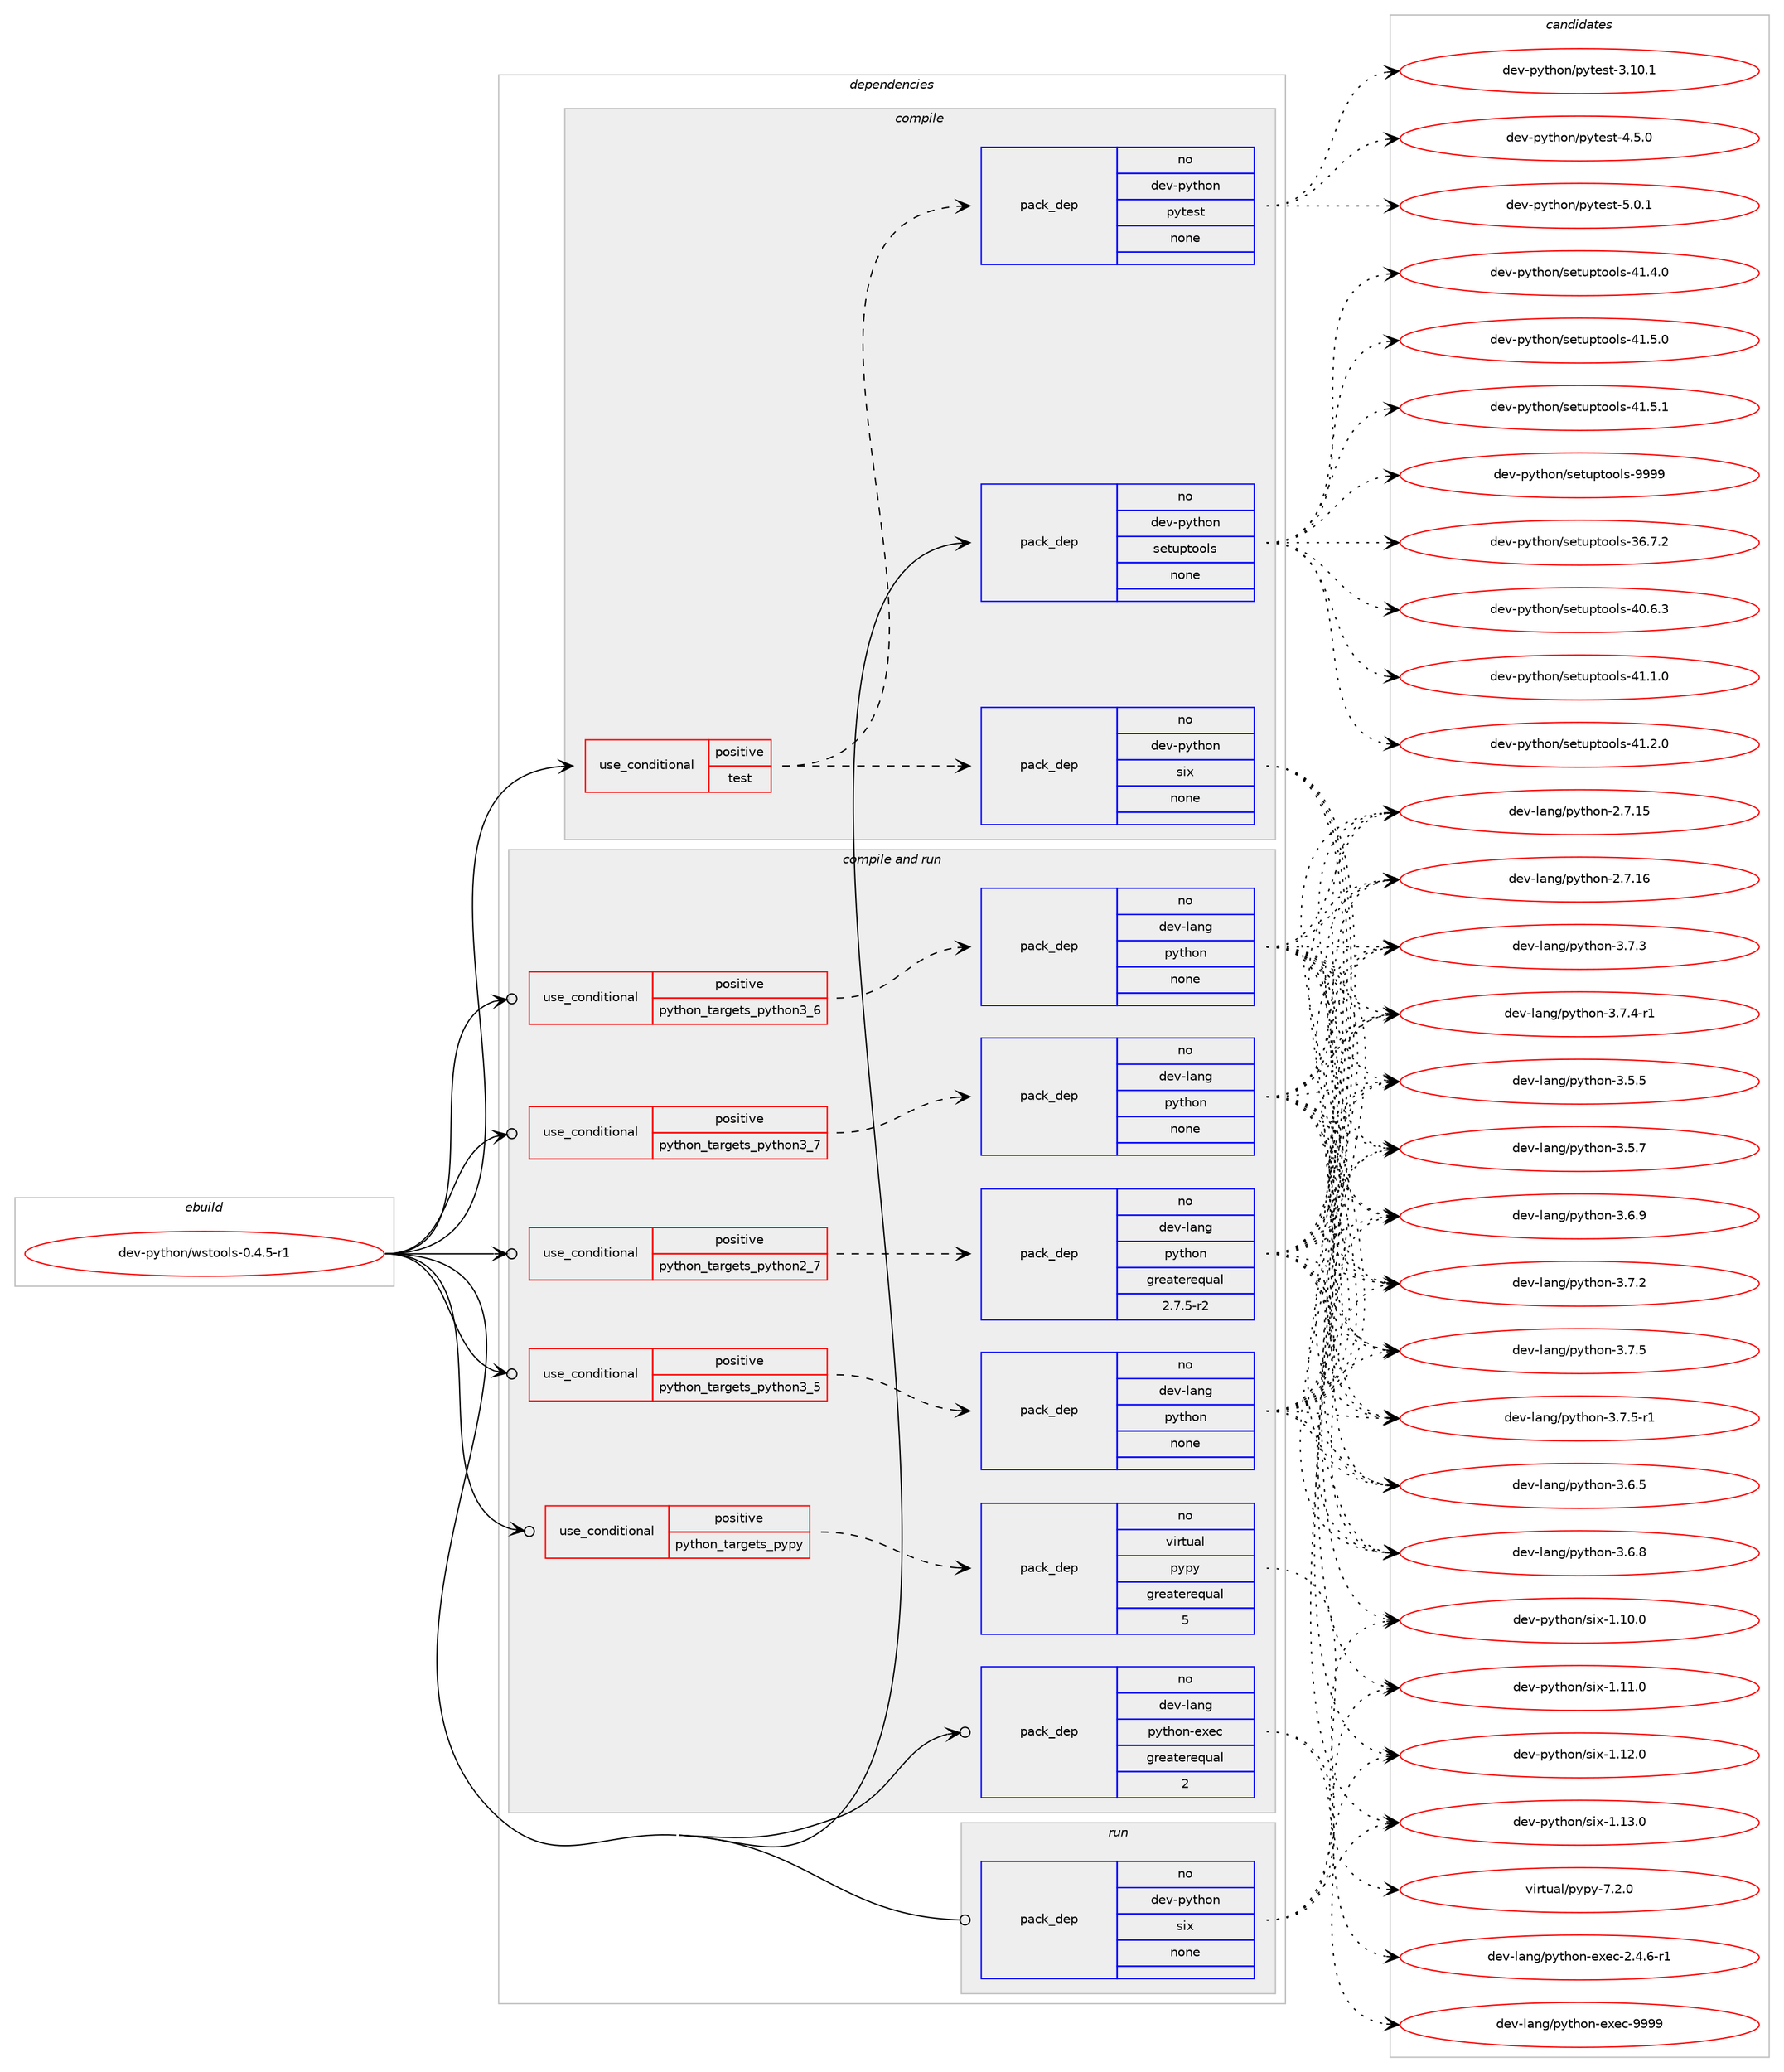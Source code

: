 digraph prolog {

# *************
# Graph options
# *************

newrank=true;
concentrate=true;
compound=true;
graph [rankdir=LR,fontname=Helvetica,fontsize=10,ranksep=1.5];#, ranksep=2.5, nodesep=0.2];
edge  [arrowhead=vee];
node  [fontname=Helvetica,fontsize=10];

# **********
# The ebuild
# **********

subgraph cluster_leftcol {
color=gray;
rank=same;
label=<<i>ebuild</i>>;
id [label="dev-python/wstools-0.4.5-r1", color=red, width=4, href="../dev-python/wstools-0.4.5-r1.svg"];
}

# ****************
# The dependencies
# ****************

subgraph cluster_midcol {
color=gray;
label=<<i>dependencies</i>>;
subgraph cluster_compile {
fillcolor="#eeeeee";
style=filled;
label=<<i>compile</i>>;
subgraph cond151590 {
dependency644311 [label=<<TABLE BORDER="0" CELLBORDER="1" CELLSPACING="0" CELLPADDING="4"><TR><TD ROWSPAN="3" CELLPADDING="10">use_conditional</TD></TR><TR><TD>positive</TD></TR><TR><TD>test</TD></TR></TABLE>>, shape=none, color=red];
subgraph pack480832 {
dependency644312 [label=<<TABLE BORDER="0" CELLBORDER="1" CELLSPACING="0" CELLPADDING="4" WIDTH="220"><TR><TD ROWSPAN="6" CELLPADDING="30">pack_dep</TD></TR><TR><TD WIDTH="110">no</TD></TR><TR><TD>dev-python</TD></TR><TR><TD>six</TD></TR><TR><TD>none</TD></TR><TR><TD></TD></TR></TABLE>>, shape=none, color=blue];
}
dependency644311:e -> dependency644312:w [weight=20,style="dashed",arrowhead="vee"];
subgraph pack480833 {
dependency644313 [label=<<TABLE BORDER="0" CELLBORDER="1" CELLSPACING="0" CELLPADDING="4" WIDTH="220"><TR><TD ROWSPAN="6" CELLPADDING="30">pack_dep</TD></TR><TR><TD WIDTH="110">no</TD></TR><TR><TD>dev-python</TD></TR><TR><TD>pytest</TD></TR><TR><TD>none</TD></TR><TR><TD></TD></TR></TABLE>>, shape=none, color=blue];
}
dependency644311:e -> dependency644313:w [weight=20,style="dashed",arrowhead="vee"];
}
id:e -> dependency644311:w [weight=20,style="solid",arrowhead="vee"];
subgraph pack480834 {
dependency644314 [label=<<TABLE BORDER="0" CELLBORDER="1" CELLSPACING="0" CELLPADDING="4" WIDTH="220"><TR><TD ROWSPAN="6" CELLPADDING="30">pack_dep</TD></TR><TR><TD WIDTH="110">no</TD></TR><TR><TD>dev-python</TD></TR><TR><TD>setuptools</TD></TR><TR><TD>none</TD></TR><TR><TD></TD></TR></TABLE>>, shape=none, color=blue];
}
id:e -> dependency644314:w [weight=20,style="solid",arrowhead="vee"];
}
subgraph cluster_compileandrun {
fillcolor="#eeeeee";
style=filled;
label=<<i>compile and run</i>>;
subgraph cond151591 {
dependency644315 [label=<<TABLE BORDER="0" CELLBORDER="1" CELLSPACING="0" CELLPADDING="4"><TR><TD ROWSPAN="3" CELLPADDING="10">use_conditional</TD></TR><TR><TD>positive</TD></TR><TR><TD>python_targets_pypy</TD></TR></TABLE>>, shape=none, color=red];
subgraph pack480835 {
dependency644316 [label=<<TABLE BORDER="0" CELLBORDER="1" CELLSPACING="0" CELLPADDING="4" WIDTH="220"><TR><TD ROWSPAN="6" CELLPADDING="30">pack_dep</TD></TR><TR><TD WIDTH="110">no</TD></TR><TR><TD>virtual</TD></TR><TR><TD>pypy</TD></TR><TR><TD>greaterequal</TD></TR><TR><TD>5</TD></TR></TABLE>>, shape=none, color=blue];
}
dependency644315:e -> dependency644316:w [weight=20,style="dashed",arrowhead="vee"];
}
id:e -> dependency644315:w [weight=20,style="solid",arrowhead="odotvee"];
subgraph cond151592 {
dependency644317 [label=<<TABLE BORDER="0" CELLBORDER="1" CELLSPACING="0" CELLPADDING="4"><TR><TD ROWSPAN="3" CELLPADDING="10">use_conditional</TD></TR><TR><TD>positive</TD></TR><TR><TD>python_targets_python2_7</TD></TR></TABLE>>, shape=none, color=red];
subgraph pack480836 {
dependency644318 [label=<<TABLE BORDER="0" CELLBORDER="1" CELLSPACING="0" CELLPADDING="4" WIDTH="220"><TR><TD ROWSPAN="6" CELLPADDING="30">pack_dep</TD></TR><TR><TD WIDTH="110">no</TD></TR><TR><TD>dev-lang</TD></TR><TR><TD>python</TD></TR><TR><TD>greaterequal</TD></TR><TR><TD>2.7.5-r2</TD></TR></TABLE>>, shape=none, color=blue];
}
dependency644317:e -> dependency644318:w [weight=20,style="dashed",arrowhead="vee"];
}
id:e -> dependency644317:w [weight=20,style="solid",arrowhead="odotvee"];
subgraph cond151593 {
dependency644319 [label=<<TABLE BORDER="0" CELLBORDER="1" CELLSPACING="0" CELLPADDING="4"><TR><TD ROWSPAN="3" CELLPADDING="10">use_conditional</TD></TR><TR><TD>positive</TD></TR><TR><TD>python_targets_python3_5</TD></TR></TABLE>>, shape=none, color=red];
subgraph pack480837 {
dependency644320 [label=<<TABLE BORDER="0" CELLBORDER="1" CELLSPACING="0" CELLPADDING="4" WIDTH="220"><TR><TD ROWSPAN="6" CELLPADDING="30">pack_dep</TD></TR><TR><TD WIDTH="110">no</TD></TR><TR><TD>dev-lang</TD></TR><TR><TD>python</TD></TR><TR><TD>none</TD></TR><TR><TD></TD></TR></TABLE>>, shape=none, color=blue];
}
dependency644319:e -> dependency644320:w [weight=20,style="dashed",arrowhead="vee"];
}
id:e -> dependency644319:w [weight=20,style="solid",arrowhead="odotvee"];
subgraph cond151594 {
dependency644321 [label=<<TABLE BORDER="0" CELLBORDER="1" CELLSPACING="0" CELLPADDING="4"><TR><TD ROWSPAN="3" CELLPADDING="10">use_conditional</TD></TR><TR><TD>positive</TD></TR><TR><TD>python_targets_python3_6</TD></TR></TABLE>>, shape=none, color=red];
subgraph pack480838 {
dependency644322 [label=<<TABLE BORDER="0" CELLBORDER="1" CELLSPACING="0" CELLPADDING="4" WIDTH="220"><TR><TD ROWSPAN="6" CELLPADDING="30">pack_dep</TD></TR><TR><TD WIDTH="110">no</TD></TR><TR><TD>dev-lang</TD></TR><TR><TD>python</TD></TR><TR><TD>none</TD></TR><TR><TD></TD></TR></TABLE>>, shape=none, color=blue];
}
dependency644321:e -> dependency644322:w [weight=20,style="dashed",arrowhead="vee"];
}
id:e -> dependency644321:w [weight=20,style="solid",arrowhead="odotvee"];
subgraph cond151595 {
dependency644323 [label=<<TABLE BORDER="0" CELLBORDER="1" CELLSPACING="0" CELLPADDING="4"><TR><TD ROWSPAN="3" CELLPADDING="10">use_conditional</TD></TR><TR><TD>positive</TD></TR><TR><TD>python_targets_python3_7</TD></TR></TABLE>>, shape=none, color=red];
subgraph pack480839 {
dependency644324 [label=<<TABLE BORDER="0" CELLBORDER="1" CELLSPACING="0" CELLPADDING="4" WIDTH="220"><TR><TD ROWSPAN="6" CELLPADDING="30">pack_dep</TD></TR><TR><TD WIDTH="110">no</TD></TR><TR><TD>dev-lang</TD></TR><TR><TD>python</TD></TR><TR><TD>none</TD></TR><TR><TD></TD></TR></TABLE>>, shape=none, color=blue];
}
dependency644323:e -> dependency644324:w [weight=20,style="dashed",arrowhead="vee"];
}
id:e -> dependency644323:w [weight=20,style="solid",arrowhead="odotvee"];
subgraph pack480840 {
dependency644325 [label=<<TABLE BORDER="0" CELLBORDER="1" CELLSPACING="0" CELLPADDING="4" WIDTH="220"><TR><TD ROWSPAN="6" CELLPADDING="30">pack_dep</TD></TR><TR><TD WIDTH="110">no</TD></TR><TR><TD>dev-lang</TD></TR><TR><TD>python-exec</TD></TR><TR><TD>greaterequal</TD></TR><TR><TD>2</TD></TR></TABLE>>, shape=none, color=blue];
}
id:e -> dependency644325:w [weight=20,style="solid",arrowhead="odotvee"];
}
subgraph cluster_run {
fillcolor="#eeeeee";
style=filled;
label=<<i>run</i>>;
subgraph pack480841 {
dependency644326 [label=<<TABLE BORDER="0" CELLBORDER="1" CELLSPACING="0" CELLPADDING="4" WIDTH="220"><TR><TD ROWSPAN="6" CELLPADDING="30">pack_dep</TD></TR><TR><TD WIDTH="110">no</TD></TR><TR><TD>dev-python</TD></TR><TR><TD>six</TD></TR><TR><TD>none</TD></TR><TR><TD></TD></TR></TABLE>>, shape=none, color=blue];
}
id:e -> dependency644326:w [weight=20,style="solid",arrowhead="odot"];
}
}

# **************
# The candidates
# **************

subgraph cluster_choices {
rank=same;
color=gray;
label=<<i>candidates</i>>;

subgraph choice480832 {
color=black;
nodesep=1;
choice100101118451121211161041111104711510512045494649484648 [label="dev-python/six-1.10.0", color=red, width=4,href="../dev-python/six-1.10.0.svg"];
choice100101118451121211161041111104711510512045494649494648 [label="dev-python/six-1.11.0", color=red, width=4,href="../dev-python/six-1.11.0.svg"];
choice100101118451121211161041111104711510512045494649504648 [label="dev-python/six-1.12.0", color=red, width=4,href="../dev-python/six-1.12.0.svg"];
choice100101118451121211161041111104711510512045494649514648 [label="dev-python/six-1.13.0", color=red, width=4,href="../dev-python/six-1.13.0.svg"];
dependency644312:e -> choice100101118451121211161041111104711510512045494649484648:w [style=dotted,weight="100"];
dependency644312:e -> choice100101118451121211161041111104711510512045494649494648:w [style=dotted,weight="100"];
dependency644312:e -> choice100101118451121211161041111104711510512045494649504648:w [style=dotted,weight="100"];
dependency644312:e -> choice100101118451121211161041111104711510512045494649514648:w [style=dotted,weight="100"];
}
subgraph choice480833 {
color=black;
nodesep=1;
choice100101118451121211161041111104711212111610111511645514649484649 [label="dev-python/pytest-3.10.1", color=red, width=4,href="../dev-python/pytest-3.10.1.svg"];
choice1001011184511212111610411111047112121116101115116455246534648 [label="dev-python/pytest-4.5.0", color=red, width=4,href="../dev-python/pytest-4.5.0.svg"];
choice1001011184511212111610411111047112121116101115116455346484649 [label="dev-python/pytest-5.0.1", color=red, width=4,href="../dev-python/pytest-5.0.1.svg"];
dependency644313:e -> choice100101118451121211161041111104711212111610111511645514649484649:w [style=dotted,weight="100"];
dependency644313:e -> choice1001011184511212111610411111047112121116101115116455246534648:w [style=dotted,weight="100"];
dependency644313:e -> choice1001011184511212111610411111047112121116101115116455346484649:w [style=dotted,weight="100"];
}
subgraph choice480834 {
color=black;
nodesep=1;
choice100101118451121211161041111104711510111611711211611111110811545515446554650 [label="dev-python/setuptools-36.7.2", color=red, width=4,href="../dev-python/setuptools-36.7.2.svg"];
choice100101118451121211161041111104711510111611711211611111110811545524846544651 [label="dev-python/setuptools-40.6.3", color=red, width=4,href="../dev-python/setuptools-40.6.3.svg"];
choice100101118451121211161041111104711510111611711211611111110811545524946494648 [label="dev-python/setuptools-41.1.0", color=red, width=4,href="../dev-python/setuptools-41.1.0.svg"];
choice100101118451121211161041111104711510111611711211611111110811545524946504648 [label="dev-python/setuptools-41.2.0", color=red, width=4,href="../dev-python/setuptools-41.2.0.svg"];
choice100101118451121211161041111104711510111611711211611111110811545524946524648 [label="dev-python/setuptools-41.4.0", color=red, width=4,href="../dev-python/setuptools-41.4.0.svg"];
choice100101118451121211161041111104711510111611711211611111110811545524946534648 [label="dev-python/setuptools-41.5.0", color=red, width=4,href="../dev-python/setuptools-41.5.0.svg"];
choice100101118451121211161041111104711510111611711211611111110811545524946534649 [label="dev-python/setuptools-41.5.1", color=red, width=4,href="../dev-python/setuptools-41.5.1.svg"];
choice10010111845112121116104111110471151011161171121161111111081154557575757 [label="dev-python/setuptools-9999", color=red, width=4,href="../dev-python/setuptools-9999.svg"];
dependency644314:e -> choice100101118451121211161041111104711510111611711211611111110811545515446554650:w [style=dotted,weight="100"];
dependency644314:e -> choice100101118451121211161041111104711510111611711211611111110811545524846544651:w [style=dotted,weight="100"];
dependency644314:e -> choice100101118451121211161041111104711510111611711211611111110811545524946494648:w [style=dotted,weight="100"];
dependency644314:e -> choice100101118451121211161041111104711510111611711211611111110811545524946504648:w [style=dotted,weight="100"];
dependency644314:e -> choice100101118451121211161041111104711510111611711211611111110811545524946524648:w [style=dotted,weight="100"];
dependency644314:e -> choice100101118451121211161041111104711510111611711211611111110811545524946534648:w [style=dotted,weight="100"];
dependency644314:e -> choice100101118451121211161041111104711510111611711211611111110811545524946534649:w [style=dotted,weight="100"];
dependency644314:e -> choice10010111845112121116104111110471151011161171121161111111081154557575757:w [style=dotted,weight="100"];
}
subgraph choice480835 {
color=black;
nodesep=1;
choice1181051141161179710847112121112121455546504648 [label="virtual/pypy-7.2.0", color=red, width=4,href="../virtual/pypy-7.2.0.svg"];
dependency644316:e -> choice1181051141161179710847112121112121455546504648:w [style=dotted,weight="100"];
}
subgraph choice480836 {
color=black;
nodesep=1;
choice10010111845108971101034711212111610411111045504655464953 [label="dev-lang/python-2.7.15", color=red, width=4,href="../dev-lang/python-2.7.15.svg"];
choice10010111845108971101034711212111610411111045504655464954 [label="dev-lang/python-2.7.16", color=red, width=4,href="../dev-lang/python-2.7.16.svg"];
choice100101118451089711010347112121116104111110455146534653 [label="dev-lang/python-3.5.5", color=red, width=4,href="../dev-lang/python-3.5.5.svg"];
choice100101118451089711010347112121116104111110455146534655 [label="dev-lang/python-3.5.7", color=red, width=4,href="../dev-lang/python-3.5.7.svg"];
choice100101118451089711010347112121116104111110455146544653 [label="dev-lang/python-3.6.5", color=red, width=4,href="../dev-lang/python-3.6.5.svg"];
choice100101118451089711010347112121116104111110455146544656 [label="dev-lang/python-3.6.8", color=red, width=4,href="../dev-lang/python-3.6.8.svg"];
choice100101118451089711010347112121116104111110455146544657 [label="dev-lang/python-3.6.9", color=red, width=4,href="../dev-lang/python-3.6.9.svg"];
choice100101118451089711010347112121116104111110455146554650 [label="dev-lang/python-3.7.2", color=red, width=4,href="../dev-lang/python-3.7.2.svg"];
choice100101118451089711010347112121116104111110455146554651 [label="dev-lang/python-3.7.3", color=red, width=4,href="../dev-lang/python-3.7.3.svg"];
choice1001011184510897110103471121211161041111104551465546524511449 [label="dev-lang/python-3.7.4-r1", color=red, width=4,href="../dev-lang/python-3.7.4-r1.svg"];
choice100101118451089711010347112121116104111110455146554653 [label="dev-lang/python-3.7.5", color=red, width=4,href="../dev-lang/python-3.7.5.svg"];
choice1001011184510897110103471121211161041111104551465546534511449 [label="dev-lang/python-3.7.5-r1", color=red, width=4,href="../dev-lang/python-3.7.5-r1.svg"];
dependency644318:e -> choice10010111845108971101034711212111610411111045504655464953:w [style=dotted,weight="100"];
dependency644318:e -> choice10010111845108971101034711212111610411111045504655464954:w [style=dotted,weight="100"];
dependency644318:e -> choice100101118451089711010347112121116104111110455146534653:w [style=dotted,weight="100"];
dependency644318:e -> choice100101118451089711010347112121116104111110455146534655:w [style=dotted,weight="100"];
dependency644318:e -> choice100101118451089711010347112121116104111110455146544653:w [style=dotted,weight="100"];
dependency644318:e -> choice100101118451089711010347112121116104111110455146544656:w [style=dotted,weight="100"];
dependency644318:e -> choice100101118451089711010347112121116104111110455146544657:w [style=dotted,weight="100"];
dependency644318:e -> choice100101118451089711010347112121116104111110455146554650:w [style=dotted,weight="100"];
dependency644318:e -> choice100101118451089711010347112121116104111110455146554651:w [style=dotted,weight="100"];
dependency644318:e -> choice1001011184510897110103471121211161041111104551465546524511449:w [style=dotted,weight="100"];
dependency644318:e -> choice100101118451089711010347112121116104111110455146554653:w [style=dotted,weight="100"];
dependency644318:e -> choice1001011184510897110103471121211161041111104551465546534511449:w [style=dotted,weight="100"];
}
subgraph choice480837 {
color=black;
nodesep=1;
choice10010111845108971101034711212111610411111045504655464953 [label="dev-lang/python-2.7.15", color=red, width=4,href="../dev-lang/python-2.7.15.svg"];
choice10010111845108971101034711212111610411111045504655464954 [label="dev-lang/python-2.7.16", color=red, width=4,href="../dev-lang/python-2.7.16.svg"];
choice100101118451089711010347112121116104111110455146534653 [label="dev-lang/python-3.5.5", color=red, width=4,href="../dev-lang/python-3.5.5.svg"];
choice100101118451089711010347112121116104111110455146534655 [label="dev-lang/python-3.5.7", color=red, width=4,href="../dev-lang/python-3.5.7.svg"];
choice100101118451089711010347112121116104111110455146544653 [label="dev-lang/python-3.6.5", color=red, width=4,href="../dev-lang/python-3.6.5.svg"];
choice100101118451089711010347112121116104111110455146544656 [label="dev-lang/python-3.6.8", color=red, width=4,href="../dev-lang/python-3.6.8.svg"];
choice100101118451089711010347112121116104111110455146544657 [label="dev-lang/python-3.6.9", color=red, width=4,href="../dev-lang/python-3.6.9.svg"];
choice100101118451089711010347112121116104111110455146554650 [label="dev-lang/python-3.7.2", color=red, width=4,href="../dev-lang/python-3.7.2.svg"];
choice100101118451089711010347112121116104111110455146554651 [label="dev-lang/python-3.7.3", color=red, width=4,href="../dev-lang/python-3.7.3.svg"];
choice1001011184510897110103471121211161041111104551465546524511449 [label="dev-lang/python-3.7.4-r1", color=red, width=4,href="../dev-lang/python-3.7.4-r1.svg"];
choice100101118451089711010347112121116104111110455146554653 [label="dev-lang/python-3.7.5", color=red, width=4,href="../dev-lang/python-3.7.5.svg"];
choice1001011184510897110103471121211161041111104551465546534511449 [label="dev-lang/python-3.7.5-r1", color=red, width=4,href="../dev-lang/python-3.7.5-r1.svg"];
dependency644320:e -> choice10010111845108971101034711212111610411111045504655464953:w [style=dotted,weight="100"];
dependency644320:e -> choice10010111845108971101034711212111610411111045504655464954:w [style=dotted,weight="100"];
dependency644320:e -> choice100101118451089711010347112121116104111110455146534653:w [style=dotted,weight="100"];
dependency644320:e -> choice100101118451089711010347112121116104111110455146534655:w [style=dotted,weight="100"];
dependency644320:e -> choice100101118451089711010347112121116104111110455146544653:w [style=dotted,weight="100"];
dependency644320:e -> choice100101118451089711010347112121116104111110455146544656:w [style=dotted,weight="100"];
dependency644320:e -> choice100101118451089711010347112121116104111110455146544657:w [style=dotted,weight="100"];
dependency644320:e -> choice100101118451089711010347112121116104111110455146554650:w [style=dotted,weight="100"];
dependency644320:e -> choice100101118451089711010347112121116104111110455146554651:w [style=dotted,weight="100"];
dependency644320:e -> choice1001011184510897110103471121211161041111104551465546524511449:w [style=dotted,weight="100"];
dependency644320:e -> choice100101118451089711010347112121116104111110455146554653:w [style=dotted,weight="100"];
dependency644320:e -> choice1001011184510897110103471121211161041111104551465546534511449:w [style=dotted,weight="100"];
}
subgraph choice480838 {
color=black;
nodesep=1;
choice10010111845108971101034711212111610411111045504655464953 [label="dev-lang/python-2.7.15", color=red, width=4,href="../dev-lang/python-2.7.15.svg"];
choice10010111845108971101034711212111610411111045504655464954 [label="dev-lang/python-2.7.16", color=red, width=4,href="../dev-lang/python-2.7.16.svg"];
choice100101118451089711010347112121116104111110455146534653 [label="dev-lang/python-3.5.5", color=red, width=4,href="../dev-lang/python-3.5.5.svg"];
choice100101118451089711010347112121116104111110455146534655 [label="dev-lang/python-3.5.7", color=red, width=4,href="../dev-lang/python-3.5.7.svg"];
choice100101118451089711010347112121116104111110455146544653 [label="dev-lang/python-3.6.5", color=red, width=4,href="../dev-lang/python-3.6.5.svg"];
choice100101118451089711010347112121116104111110455146544656 [label="dev-lang/python-3.6.8", color=red, width=4,href="../dev-lang/python-3.6.8.svg"];
choice100101118451089711010347112121116104111110455146544657 [label="dev-lang/python-3.6.9", color=red, width=4,href="../dev-lang/python-3.6.9.svg"];
choice100101118451089711010347112121116104111110455146554650 [label="dev-lang/python-3.7.2", color=red, width=4,href="../dev-lang/python-3.7.2.svg"];
choice100101118451089711010347112121116104111110455146554651 [label="dev-lang/python-3.7.3", color=red, width=4,href="../dev-lang/python-3.7.3.svg"];
choice1001011184510897110103471121211161041111104551465546524511449 [label="dev-lang/python-3.7.4-r1", color=red, width=4,href="../dev-lang/python-3.7.4-r1.svg"];
choice100101118451089711010347112121116104111110455146554653 [label="dev-lang/python-3.7.5", color=red, width=4,href="../dev-lang/python-3.7.5.svg"];
choice1001011184510897110103471121211161041111104551465546534511449 [label="dev-lang/python-3.7.5-r1", color=red, width=4,href="../dev-lang/python-3.7.5-r1.svg"];
dependency644322:e -> choice10010111845108971101034711212111610411111045504655464953:w [style=dotted,weight="100"];
dependency644322:e -> choice10010111845108971101034711212111610411111045504655464954:w [style=dotted,weight="100"];
dependency644322:e -> choice100101118451089711010347112121116104111110455146534653:w [style=dotted,weight="100"];
dependency644322:e -> choice100101118451089711010347112121116104111110455146534655:w [style=dotted,weight="100"];
dependency644322:e -> choice100101118451089711010347112121116104111110455146544653:w [style=dotted,weight="100"];
dependency644322:e -> choice100101118451089711010347112121116104111110455146544656:w [style=dotted,weight="100"];
dependency644322:e -> choice100101118451089711010347112121116104111110455146544657:w [style=dotted,weight="100"];
dependency644322:e -> choice100101118451089711010347112121116104111110455146554650:w [style=dotted,weight="100"];
dependency644322:e -> choice100101118451089711010347112121116104111110455146554651:w [style=dotted,weight="100"];
dependency644322:e -> choice1001011184510897110103471121211161041111104551465546524511449:w [style=dotted,weight="100"];
dependency644322:e -> choice100101118451089711010347112121116104111110455146554653:w [style=dotted,weight="100"];
dependency644322:e -> choice1001011184510897110103471121211161041111104551465546534511449:w [style=dotted,weight="100"];
}
subgraph choice480839 {
color=black;
nodesep=1;
choice10010111845108971101034711212111610411111045504655464953 [label="dev-lang/python-2.7.15", color=red, width=4,href="../dev-lang/python-2.7.15.svg"];
choice10010111845108971101034711212111610411111045504655464954 [label="dev-lang/python-2.7.16", color=red, width=4,href="../dev-lang/python-2.7.16.svg"];
choice100101118451089711010347112121116104111110455146534653 [label="dev-lang/python-3.5.5", color=red, width=4,href="../dev-lang/python-3.5.5.svg"];
choice100101118451089711010347112121116104111110455146534655 [label="dev-lang/python-3.5.7", color=red, width=4,href="../dev-lang/python-3.5.7.svg"];
choice100101118451089711010347112121116104111110455146544653 [label="dev-lang/python-3.6.5", color=red, width=4,href="../dev-lang/python-3.6.5.svg"];
choice100101118451089711010347112121116104111110455146544656 [label="dev-lang/python-3.6.8", color=red, width=4,href="../dev-lang/python-3.6.8.svg"];
choice100101118451089711010347112121116104111110455146544657 [label="dev-lang/python-3.6.9", color=red, width=4,href="../dev-lang/python-3.6.9.svg"];
choice100101118451089711010347112121116104111110455146554650 [label="dev-lang/python-3.7.2", color=red, width=4,href="../dev-lang/python-3.7.2.svg"];
choice100101118451089711010347112121116104111110455146554651 [label="dev-lang/python-3.7.3", color=red, width=4,href="../dev-lang/python-3.7.3.svg"];
choice1001011184510897110103471121211161041111104551465546524511449 [label="dev-lang/python-3.7.4-r1", color=red, width=4,href="../dev-lang/python-3.7.4-r1.svg"];
choice100101118451089711010347112121116104111110455146554653 [label="dev-lang/python-3.7.5", color=red, width=4,href="../dev-lang/python-3.7.5.svg"];
choice1001011184510897110103471121211161041111104551465546534511449 [label="dev-lang/python-3.7.5-r1", color=red, width=4,href="../dev-lang/python-3.7.5-r1.svg"];
dependency644324:e -> choice10010111845108971101034711212111610411111045504655464953:w [style=dotted,weight="100"];
dependency644324:e -> choice10010111845108971101034711212111610411111045504655464954:w [style=dotted,weight="100"];
dependency644324:e -> choice100101118451089711010347112121116104111110455146534653:w [style=dotted,weight="100"];
dependency644324:e -> choice100101118451089711010347112121116104111110455146534655:w [style=dotted,weight="100"];
dependency644324:e -> choice100101118451089711010347112121116104111110455146544653:w [style=dotted,weight="100"];
dependency644324:e -> choice100101118451089711010347112121116104111110455146544656:w [style=dotted,weight="100"];
dependency644324:e -> choice100101118451089711010347112121116104111110455146544657:w [style=dotted,weight="100"];
dependency644324:e -> choice100101118451089711010347112121116104111110455146554650:w [style=dotted,weight="100"];
dependency644324:e -> choice100101118451089711010347112121116104111110455146554651:w [style=dotted,weight="100"];
dependency644324:e -> choice1001011184510897110103471121211161041111104551465546524511449:w [style=dotted,weight="100"];
dependency644324:e -> choice100101118451089711010347112121116104111110455146554653:w [style=dotted,weight="100"];
dependency644324:e -> choice1001011184510897110103471121211161041111104551465546534511449:w [style=dotted,weight="100"];
}
subgraph choice480840 {
color=black;
nodesep=1;
choice10010111845108971101034711212111610411111045101120101994550465246544511449 [label="dev-lang/python-exec-2.4.6-r1", color=red, width=4,href="../dev-lang/python-exec-2.4.6-r1.svg"];
choice10010111845108971101034711212111610411111045101120101994557575757 [label="dev-lang/python-exec-9999", color=red, width=4,href="../dev-lang/python-exec-9999.svg"];
dependency644325:e -> choice10010111845108971101034711212111610411111045101120101994550465246544511449:w [style=dotted,weight="100"];
dependency644325:e -> choice10010111845108971101034711212111610411111045101120101994557575757:w [style=dotted,weight="100"];
}
subgraph choice480841 {
color=black;
nodesep=1;
choice100101118451121211161041111104711510512045494649484648 [label="dev-python/six-1.10.0", color=red, width=4,href="../dev-python/six-1.10.0.svg"];
choice100101118451121211161041111104711510512045494649494648 [label="dev-python/six-1.11.0", color=red, width=4,href="../dev-python/six-1.11.0.svg"];
choice100101118451121211161041111104711510512045494649504648 [label="dev-python/six-1.12.0", color=red, width=4,href="../dev-python/six-1.12.0.svg"];
choice100101118451121211161041111104711510512045494649514648 [label="dev-python/six-1.13.0", color=red, width=4,href="../dev-python/six-1.13.0.svg"];
dependency644326:e -> choice100101118451121211161041111104711510512045494649484648:w [style=dotted,weight="100"];
dependency644326:e -> choice100101118451121211161041111104711510512045494649494648:w [style=dotted,weight="100"];
dependency644326:e -> choice100101118451121211161041111104711510512045494649504648:w [style=dotted,weight="100"];
dependency644326:e -> choice100101118451121211161041111104711510512045494649514648:w [style=dotted,weight="100"];
}
}

}
